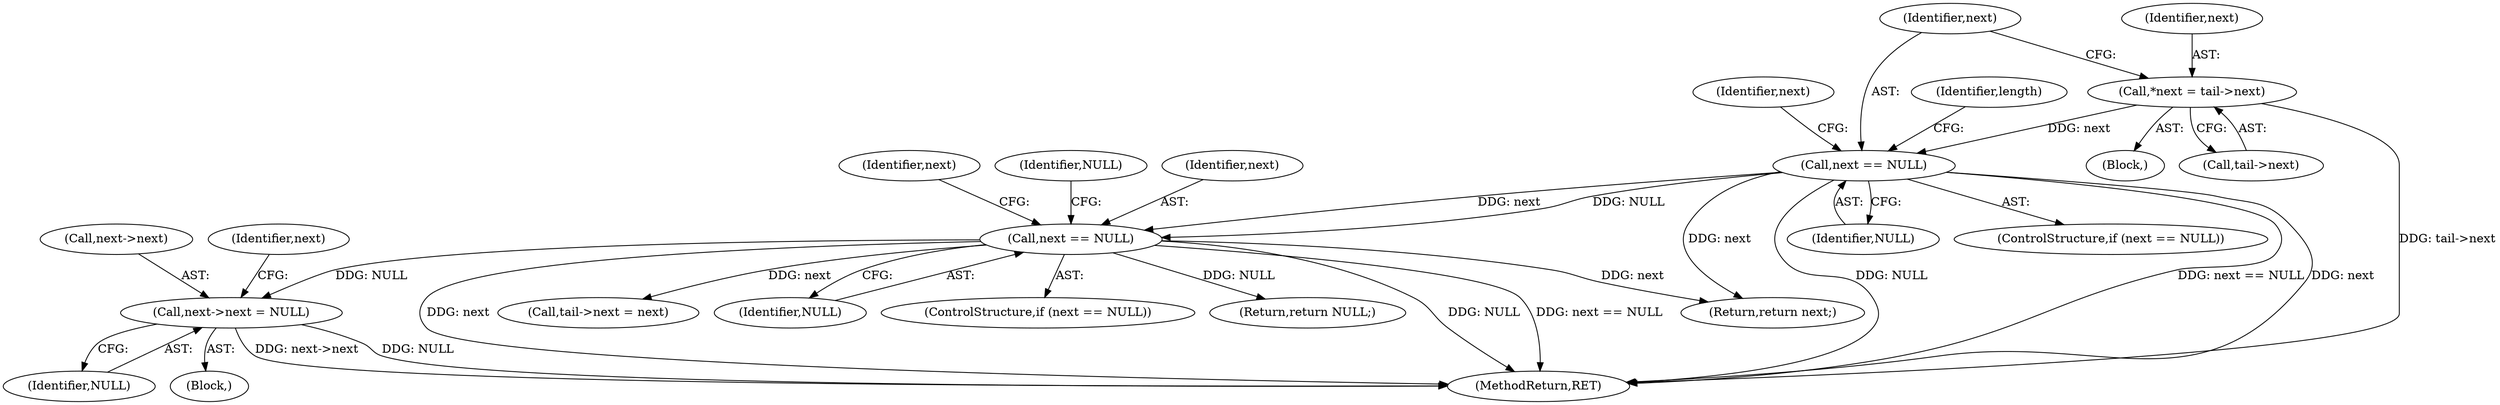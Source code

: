 digraph "0_Android_9d4853418ab2f754c2b63e091c29c5529b8b86ca_162@pointer" {
"1000146" [label="(Call,next->next = NULL)"];
"1000141" [label="(Call,next == NULL)"];
"1000114" [label="(Call,next == NULL)"];
"1000108" [label="(Call,*next = tail->next)"];
"1000150" [label="(Identifier,NULL)"];
"1000120" [label="(Identifier,length)"];
"1000109" [label="(Identifier,next)"];
"1000141" [label="(Call,next == NULL)"];
"1000147" [label="(Call,next->next)"];
"1000146" [label="(Call,next->next = NULL)"];
"1000153" [label="(Identifier,next)"];
"1000162" [label="(Identifier,next)"];
"1000156" [label="(Call,tail->next = next)"];
"1000114" [label="(Call,next == NULL)"];
"1000163" [label="(MethodReturn,RET)"];
"1000161" [label="(Return,return next;)"];
"1000143" [label="(Identifier,NULL)"];
"1000115" [label="(Identifier,next)"];
"1000148" [label="(Identifier,next)"];
"1000106" [label="(Block,)"];
"1000116" [label="(Identifier,NULL)"];
"1000113" [label="(ControlStructure,if (next == NULL))"];
"1000145" [label="(Identifier,NULL)"];
"1000140" [label="(ControlStructure,if (next == NULL))"];
"1000108" [label="(Call,*next = tail->next)"];
"1000142" [label="(Identifier,next)"];
"1000117" [label="(Block,)"];
"1000144" [label="(Return,return NULL;)"];
"1000110" [label="(Call,tail->next)"];
"1000146" -> "1000117"  [label="AST: "];
"1000146" -> "1000150"  [label="CFG: "];
"1000147" -> "1000146"  [label="AST: "];
"1000150" -> "1000146"  [label="AST: "];
"1000153" -> "1000146"  [label="CFG: "];
"1000146" -> "1000163"  [label="DDG: NULL"];
"1000146" -> "1000163"  [label="DDG: next->next"];
"1000141" -> "1000146"  [label="DDG: NULL"];
"1000141" -> "1000140"  [label="AST: "];
"1000141" -> "1000143"  [label="CFG: "];
"1000142" -> "1000141"  [label="AST: "];
"1000143" -> "1000141"  [label="AST: "];
"1000145" -> "1000141"  [label="CFG: "];
"1000148" -> "1000141"  [label="CFG: "];
"1000141" -> "1000163"  [label="DDG: next"];
"1000141" -> "1000163"  [label="DDG: NULL"];
"1000141" -> "1000163"  [label="DDG: next == NULL"];
"1000114" -> "1000141"  [label="DDG: next"];
"1000114" -> "1000141"  [label="DDG: NULL"];
"1000141" -> "1000144"  [label="DDG: NULL"];
"1000141" -> "1000156"  [label="DDG: next"];
"1000141" -> "1000161"  [label="DDG: next"];
"1000114" -> "1000113"  [label="AST: "];
"1000114" -> "1000116"  [label="CFG: "];
"1000115" -> "1000114"  [label="AST: "];
"1000116" -> "1000114"  [label="AST: "];
"1000120" -> "1000114"  [label="CFG: "];
"1000162" -> "1000114"  [label="CFG: "];
"1000114" -> "1000163"  [label="DDG: next == NULL"];
"1000114" -> "1000163"  [label="DDG: next"];
"1000114" -> "1000163"  [label="DDG: NULL"];
"1000108" -> "1000114"  [label="DDG: next"];
"1000114" -> "1000161"  [label="DDG: next"];
"1000108" -> "1000106"  [label="AST: "];
"1000108" -> "1000110"  [label="CFG: "];
"1000109" -> "1000108"  [label="AST: "];
"1000110" -> "1000108"  [label="AST: "];
"1000115" -> "1000108"  [label="CFG: "];
"1000108" -> "1000163"  [label="DDG: tail->next"];
}
